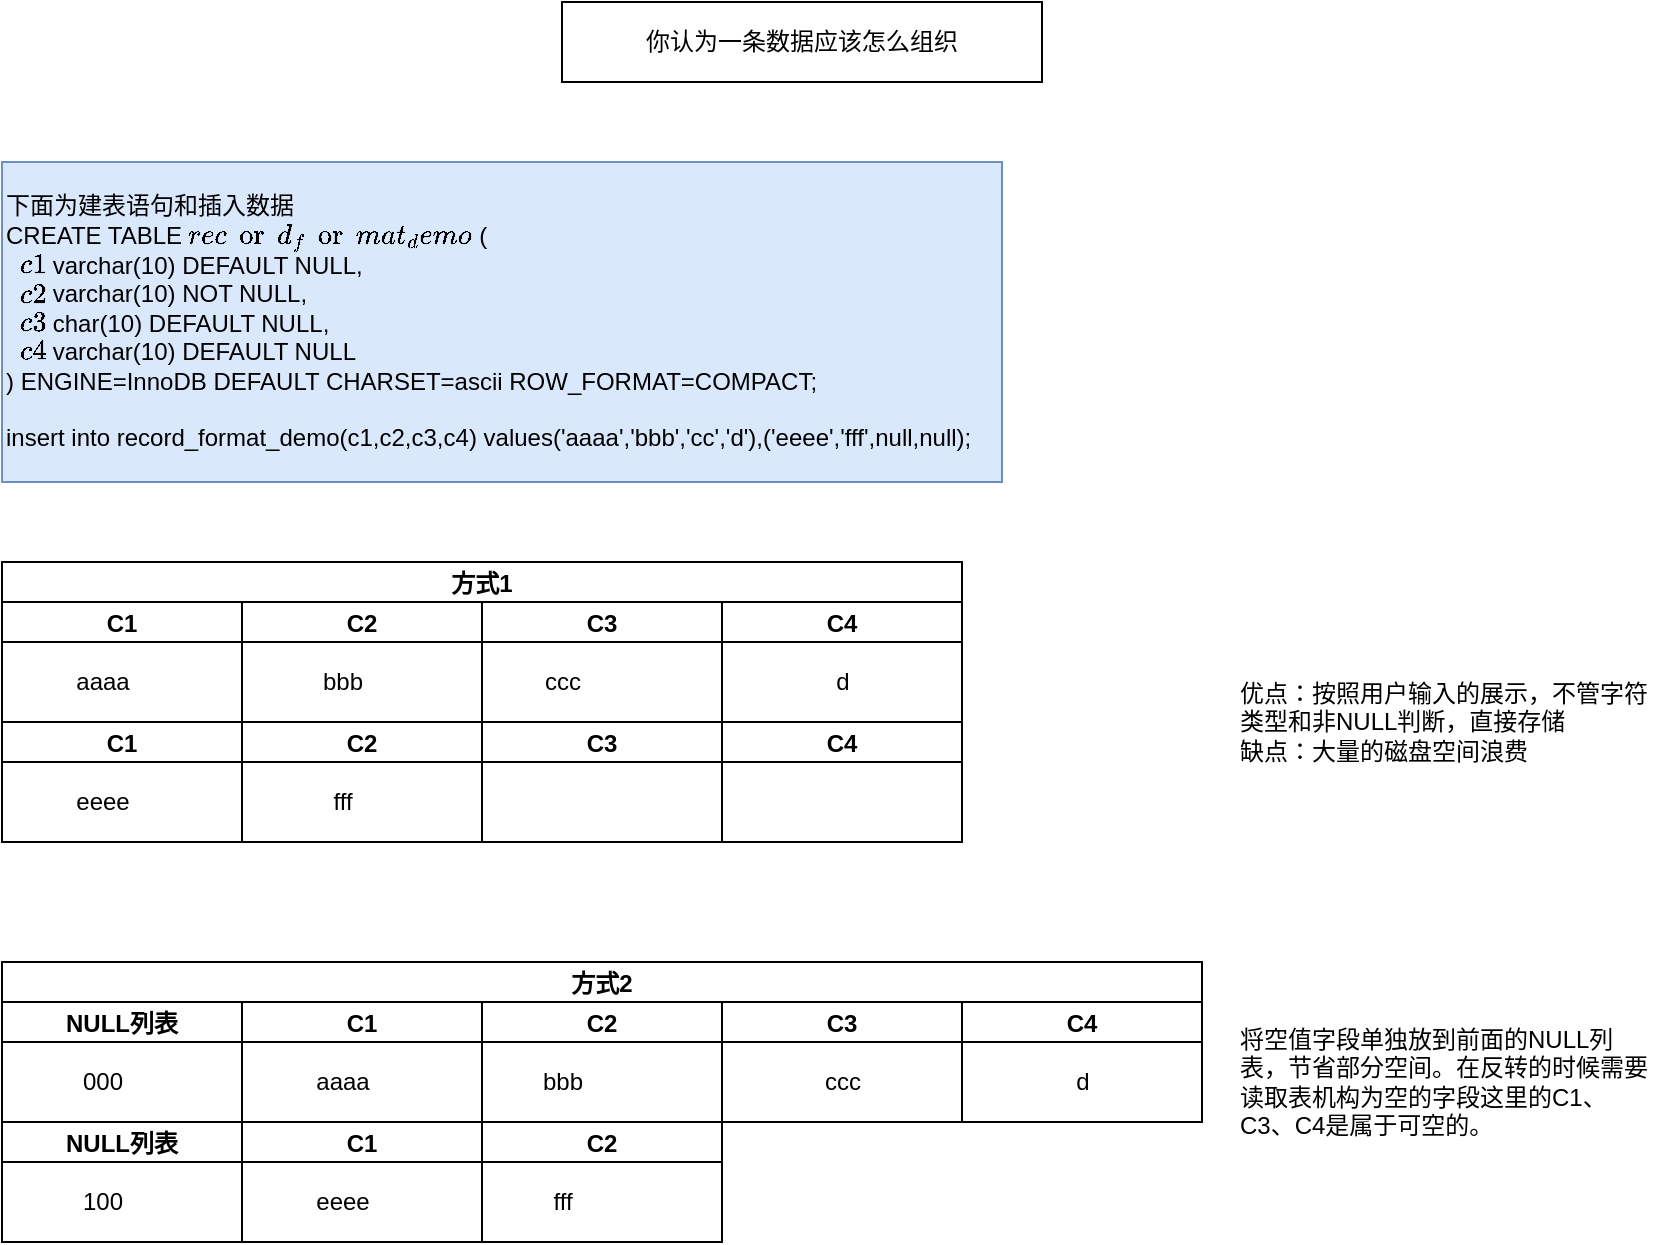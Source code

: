 <mxfile version="14.8.1" type="github">
  <diagram id="t-GLDYwW0JA3R3wD6FrM" name="Page-1">
    <mxGraphModel dx="1237" dy="663" grid="1" gridSize="10" guides="1" tooltips="1" connect="1" arrows="1" fold="1" page="1" pageScale="1" pageWidth="827" pageHeight="1169" math="0" shadow="0">
      <root>
        <mxCell id="0" />
        <mxCell id="1" parent="0" />
        <mxCell id="5kngIsEmxCErW-KxKxi0-3" value="&lt;span&gt;你认为一条数据应该怎么组织&lt;/span&gt;" style="rounded=0;whiteSpace=wrap;html=1;" vertex="1" parent="1">
          <mxGeometry x="280" y="40" width="240" height="40" as="geometry" />
        </mxCell>
        <mxCell id="5kngIsEmxCErW-KxKxi0-5" value="&lt;div&gt;下面为建表语句和插入数据&lt;/div&gt;&lt;div&gt;CREATE TABLE `record_format_demo` (&lt;/div&gt;&lt;div&gt;&amp;nbsp; `c1` varchar(10) DEFAULT NULL,&lt;/div&gt;&lt;div&gt;&amp;nbsp; `c2` varchar(10) NOT NULL,&lt;/div&gt;&lt;div&gt;&amp;nbsp; `c3` char(10) DEFAULT NULL,&lt;/div&gt;&lt;div&gt;&amp;nbsp; `c4` varchar(10) DEFAULT NULL&lt;/div&gt;&lt;div&gt;) ENGINE=InnoDB DEFAULT CHARSET=ascii ROW_FORMAT=COMPACT;&lt;/div&gt;&lt;div&gt;&lt;br&gt;&lt;/div&gt;&lt;div&gt;insert into record_format_demo(c1,c2,c3,c4) values(&#39;aaaa&#39;,&#39;bbb&#39;,&#39;cc&#39;,&#39;d&#39;),(&#39;eeee&#39;,&#39;fff&#39;,null,null);&lt;br&gt;&lt;/div&gt;" style="text;html=1;strokeColor=#6c8ebf;fillColor=#dae8fc;align=left;verticalAlign=middle;whiteSpace=wrap;rounded=0;" vertex="1" parent="1">
          <mxGeometry y="120" width="500" height="160" as="geometry" />
        </mxCell>
        <mxCell id="5kngIsEmxCErW-KxKxi0-18" value="方式1" style="swimlane;childLayout=stackLayout;resizeParent=1;resizeParentMax=0;startSize=20;" vertex="1" parent="1">
          <mxGeometry y="320" width="480" height="80" as="geometry">
            <mxRectangle y="320" width="60" height="20" as="alternateBounds" />
          </mxGeometry>
        </mxCell>
        <mxCell id="5kngIsEmxCErW-KxKxi0-19" value="C1" style="swimlane;startSize=20;" vertex="1" parent="5kngIsEmxCErW-KxKxi0-18">
          <mxGeometry y="20" width="120" height="60" as="geometry">
            <mxRectangle y="20" width="30" height="60" as="alternateBounds" />
          </mxGeometry>
        </mxCell>
        <mxCell id="5kngIsEmxCErW-KxKxi0-20" value="C2" style="swimlane;startSize=20;" vertex="1" parent="5kngIsEmxCErW-KxKxi0-18">
          <mxGeometry x="120" y="20" width="120" height="60" as="geometry">
            <mxRectangle x="120" y="20" width="30" height="60" as="alternateBounds" />
          </mxGeometry>
        </mxCell>
        <mxCell id="5kngIsEmxCErW-KxKxi0-24" value="bbb" style="text;html=1;align=center;verticalAlign=middle;resizable=0;points=[];autosize=1;strokeColor=none;" vertex="1" parent="5kngIsEmxCErW-KxKxi0-20">
          <mxGeometry x="30" y="30" width="40" height="20" as="geometry" />
        </mxCell>
        <mxCell id="5kngIsEmxCErW-KxKxi0-21" value="C3" style="swimlane;startSize=20;" vertex="1" parent="5kngIsEmxCErW-KxKxi0-18">
          <mxGeometry x="240" y="20" width="120" height="60" as="geometry">
            <mxRectangle x="240" y="20" width="30" height="60" as="alternateBounds" />
          </mxGeometry>
        </mxCell>
        <mxCell id="5kngIsEmxCErW-KxKxi0-22" value="C4" style="swimlane;startSize=20;" vertex="1" parent="5kngIsEmxCErW-KxKxi0-18">
          <mxGeometry x="360" y="20" width="120" height="60" as="geometry">
            <mxRectangle x="360" y="20" width="30" height="60" as="alternateBounds" />
          </mxGeometry>
        </mxCell>
        <mxCell id="5kngIsEmxCErW-KxKxi0-23" value="aaaa" style="text;html=1;align=center;verticalAlign=middle;resizable=0;points=[];autosize=1;strokeColor=none;" vertex="1" parent="1">
          <mxGeometry x="30" y="370" width="40" height="20" as="geometry" />
        </mxCell>
        <mxCell id="5kngIsEmxCErW-KxKxi0-25" value="ccc" style="text;html=1;align=center;verticalAlign=middle;resizable=0;points=[];autosize=1;strokeColor=none;" vertex="1" parent="1">
          <mxGeometry x="265" y="370" width="30" height="20" as="geometry" />
        </mxCell>
        <mxCell id="5kngIsEmxCErW-KxKxi0-26" value="d" style="text;html=1;align=center;verticalAlign=middle;resizable=0;points=[];autosize=1;strokeColor=none;" vertex="1" parent="1">
          <mxGeometry x="410" y="370" width="20" height="20" as="geometry" />
        </mxCell>
        <mxCell id="5kngIsEmxCErW-KxKxi0-78" value="C1" style="swimlane;startSize=20;" vertex="1" parent="1">
          <mxGeometry y="400" width="120" height="60" as="geometry">
            <mxRectangle y="400" width="30" height="60" as="alternateBounds" />
          </mxGeometry>
        </mxCell>
        <mxCell id="5kngIsEmxCErW-KxKxi0-79" value="C2" style="swimlane;startSize=20;" vertex="1" parent="1">
          <mxGeometry x="120" y="400" width="120" height="60" as="geometry">
            <mxRectangle x="120" y="20" width="30" height="60" as="alternateBounds" />
          </mxGeometry>
        </mxCell>
        <mxCell id="5kngIsEmxCErW-KxKxi0-80" value="fff" style="text;html=1;align=center;verticalAlign=middle;resizable=0;points=[];autosize=1;strokeColor=none;" vertex="1" parent="5kngIsEmxCErW-KxKxi0-79">
          <mxGeometry x="35" y="30" width="30" height="20" as="geometry" />
        </mxCell>
        <mxCell id="5kngIsEmxCErW-KxKxi0-81" value="C3" style="swimlane;startSize=20;" vertex="1" parent="1">
          <mxGeometry x="240" y="400" width="120" height="60" as="geometry">
            <mxRectangle x="240" y="20" width="30" height="60" as="alternateBounds" />
          </mxGeometry>
        </mxCell>
        <mxCell id="5kngIsEmxCErW-KxKxi0-82" value="C4" style="swimlane;startSize=20;" vertex="1" parent="1">
          <mxGeometry x="360" y="400" width="120" height="60" as="geometry">
            <mxRectangle x="360" y="20" width="30" height="60" as="alternateBounds" />
          </mxGeometry>
        </mxCell>
        <mxCell id="5kngIsEmxCErW-KxKxi0-83" value="eeee" style="text;html=1;align=center;verticalAlign=middle;resizable=0;points=[];autosize=1;strokeColor=none;" vertex="1" parent="1">
          <mxGeometry x="30" y="430" width="40" height="20" as="geometry" />
        </mxCell>
        <mxCell id="5kngIsEmxCErW-KxKxi0-87" value="优点：按照用户输入的展示，不管字符类型和非NULL判断，直接存储&lt;br&gt;缺点：大量的磁盘空间浪费" style="text;html=1;strokeColor=none;fillColor=none;align=left;verticalAlign=middle;whiteSpace=wrap;rounded=0;" vertex="1" parent="1">
          <mxGeometry x="617" y="330" width="210" height="140" as="geometry" />
        </mxCell>
        <mxCell id="5kngIsEmxCErW-KxKxi0-88" value="方式2" style="swimlane;childLayout=stackLayout;resizeParent=1;resizeParentMax=0;startSize=20;" vertex="1" parent="1">
          <mxGeometry y="520" width="600" height="80" as="geometry">
            <mxRectangle y="320" width="60" height="20" as="alternateBounds" />
          </mxGeometry>
        </mxCell>
        <mxCell id="5kngIsEmxCErW-KxKxi0-89" value="NULL列表" style="swimlane;startSize=20;" vertex="1" parent="5kngIsEmxCErW-KxKxi0-88">
          <mxGeometry y="20" width="120" height="60" as="geometry">
            <mxRectangle y="20" width="30" height="60" as="alternateBounds" />
          </mxGeometry>
        </mxCell>
        <mxCell id="5kngIsEmxCErW-KxKxi0-90" value="C1" style="swimlane;startSize=20;" vertex="1" parent="5kngIsEmxCErW-KxKxi0-88">
          <mxGeometry x="120" y="20" width="120" height="60" as="geometry">
            <mxRectangle x="120" y="20" width="30" height="60" as="alternateBounds" />
          </mxGeometry>
        </mxCell>
        <mxCell id="5kngIsEmxCErW-KxKxi0-91" value="aaaa" style="text;html=1;align=center;verticalAlign=middle;resizable=0;points=[];autosize=1;strokeColor=none;" vertex="1" parent="5kngIsEmxCErW-KxKxi0-90">
          <mxGeometry x="30" y="30" width="40" height="20" as="geometry" />
        </mxCell>
        <mxCell id="5kngIsEmxCErW-KxKxi0-92" value="C2" style="swimlane;startSize=20;" vertex="1" parent="5kngIsEmxCErW-KxKxi0-88">
          <mxGeometry x="240" y="20" width="120" height="60" as="geometry">
            <mxRectangle x="240" y="20" width="30" height="60" as="alternateBounds" />
          </mxGeometry>
        </mxCell>
        <mxCell id="5kngIsEmxCErW-KxKxi0-93" value="C3" style="swimlane;startSize=20;" vertex="1" parent="5kngIsEmxCErW-KxKxi0-88">
          <mxGeometry x="360" y="20" width="120" height="60" as="geometry">
            <mxRectangle x="360" y="20" width="30" height="60" as="alternateBounds" />
          </mxGeometry>
        </mxCell>
        <mxCell id="5kngIsEmxCErW-KxKxi0-104" value="C4" style="swimlane;startSize=20;" vertex="1" parent="5kngIsEmxCErW-KxKxi0-88">
          <mxGeometry x="480" y="20" width="120" height="60" as="geometry">
            <mxRectangle x="360" y="20" width="30" height="60" as="alternateBounds" />
          </mxGeometry>
        </mxCell>
        <mxCell id="5kngIsEmxCErW-KxKxi0-94" value="000" style="text;html=1;align=center;verticalAlign=middle;resizable=0;points=[];autosize=1;strokeColor=none;" vertex="1" parent="1">
          <mxGeometry x="30" y="570" width="40" height="20" as="geometry" />
        </mxCell>
        <mxCell id="5kngIsEmxCErW-KxKxi0-95" value="bbb" style="text;html=1;align=center;verticalAlign=middle;resizable=0;points=[];autosize=1;strokeColor=none;" vertex="1" parent="1">
          <mxGeometry x="260" y="570" width="40" height="20" as="geometry" />
        </mxCell>
        <mxCell id="5kngIsEmxCErW-KxKxi0-96" value="ccc" style="text;html=1;align=center;verticalAlign=middle;resizable=0;points=[];autosize=1;strokeColor=none;" vertex="1" parent="1">
          <mxGeometry x="405" y="570" width="30" height="20" as="geometry" />
        </mxCell>
        <mxCell id="5kngIsEmxCErW-KxKxi0-112" value="d" style="text;html=1;align=center;verticalAlign=middle;resizable=0;points=[];autosize=1;strokeColor=none;" vertex="1" parent="1">
          <mxGeometry x="530" y="570" width="20" height="20" as="geometry" />
        </mxCell>
        <mxCell id="5kngIsEmxCErW-KxKxi0-113" value="NULL列表" style="swimlane;startSize=20;" vertex="1" parent="1">
          <mxGeometry y="600" width="120" height="60" as="geometry">
            <mxRectangle y="20" width="30" height="60" as="alternateBounds" />
          </mxGeometry>
        </mxCell>
        <mxCell id="5kngIsEmxCErW-KxKxi0-114" value="C1" style="swimlane;startSize=20;" vertex="1" parent="1">
          <mxGeometry x="120" y="600" width="120" height="60" as="geometry">
            <mxRectangle x="120" y="20" width="30" height="60" as="alternateBounds" />
          </mxGeometry>
        </mxCell>
        <mxCell id="5kngIsEmxCErW-KxKxi0-115" value="eeee" style="text;html=1;align=center;verticalAlign=middle;resizable=0;points=[];autosize=1;strokeColor=none;" vertex="1" parent="5kngIsEmxCErW-KxKxi0-114">
          <mxGeometry x="30" y="30" width="40" height="20" as="geometry" />
        </mxCell>
        <mxCell id="5kngIsEmxCErW-KxKxi0-116" value="C2" style="swimlane;startSize=20;" vertex="1" parent="1">
          <mxGeometry x="240" y="600" width="120" height="60" as="geometry">
            <mxRectangle x="240" y="20" width="30" height="60" as="alternateBounds" />
          </mxGeometry>
        </mxCell>
        <mxCell id="5kngIsEmxCErW-KxKxi0-119" value="100" style="text;html=1;align=center;verticalAlign=middle;resizable=0;points=[];autosize=1;strokeColor=none;" vertex="1" parent="1">
          <mxGeometry x="30" y="630" width="40" height="20" as="geometry" />
        </mxCell>
        <mxCell id="5kngIsEmxCErW-KxKxi0-120" value="fff" style="text;html=1;align=center;verticalAlign=middle;resizable=0;points=[];autosize=1;strokeColor=none;" vertex="1" parent="1">
          <mxGeometry x="265" y="630" width="30" height="20" as="geometry" />
        </mxCell>
        <mxCell id="5kngIsEmxCErW-KxKxi0-123" value="将空值字段单独放到前面的NULL列表，节省部分空间。在反转的时候需要读取表机构为空的字段这里的C1、C3、C4是属于可空的。" style="text;html=1;strokeColor=none;fillColor=none;align=left;verticalAlign=middle;whiteSpace=wrap;rounded=0;" vertex="1" parent="1">
          <mxGeometry x="617" y="510" width="210" height="140" as="geometry" />
        </mxCell>
      </root>
    </mxGraphModel>
  </diagram>
</mxfile>
